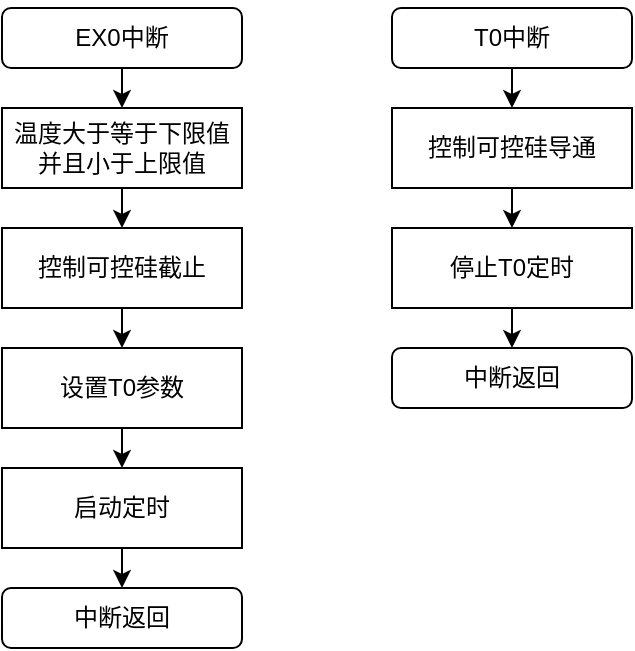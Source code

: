 <mxfile version="21.3.2" type="github">
  <diagram name="第 1 页" id="cfjaUml6cauruCm_5h0O">
    <mxGraphModel dx="1945" dy="1173" grid="1" gridSize="10" guides="1" tooltips="1" connect="1" arrows="1" fold="1" page="1" pageScale="1" pageWidth="827" pageHeight="1169" math="0" shadow="0">
      <root>
        <mxCell id="0" />
        <mxCell id="1" parent="0" />
        <mxCell id="Hr33U6m4GYf0qbLdLucW-10" style="edgeStyle=orthogonalEdgeStyle;rounded=0;orthogonalLoop=1;jettySize=auto;html=1;exitX=0.5;exitY=1;exitDx=0;exitDy=0;entryX=0.5;entryY=0;entryDx=0;entryDy=0;" edge="1" parent="1" source="Hr33U6m4GYf0qbLdLucW-1" target="Hr33U6m4GYf0qbLdLucW-2">
          <mxGeometry relative="1" as="geometry" />
        </mxCell>
        <mxCell id="Hr33U6m4GYf0qbLdLucW-1" value="&lt;p align=&quot;center&quot; class=&quot;MsoNormal&quot;&gt;EX0中断&lt;span lang=&quot;EN-US&quot;&gt;&lt;/span&gt;&lt;/p&gt;" style="rounded=1;whiteSpace=wrap;html=1;" vertex="1" parent="1">
          <mxGeometry x="255" y="140" width="120" height="30" as="geometry" />
        </mxCell>
        <mxCell id="Hr33U6m4GYf0qbLdLucW-11" style="edgeStyle=orthogonalEdgeStyle;rounded=0;orthogonalLoop=1;jettySize=auto;html=1;exitX=0.5;exitY=1;exitDx=0;exitDy=0;entryX=0.5;entryY=0;entryDx=0;entryDy=0;" edge="1" parent="1" source="Hr33U6m4GYf0qbLdLucW-2" target="Hr33U6m4GYf0qbLdLucW-3">
          <mxGeometry relative="1" as="geometry" />
        </mxCell>
        <mxCell id="Hr33U6m4GYf0qbLdLucW-2" value="&lt;p align=&quot;center&quot; class=&quot;MsoNormal&quot;&gt;温度大于等于下限值并且小于上限值&lt;span style=&quot;mso-bidi-font-size:&lt;br/&gt;10.5pt;font-family:楷体&quot; lang=&quot;EN-US&quot;&gt;&lt;/span&gt;&lt;/p&gt;" style="rounded=0;whiteSpace=wrap;html=1;" vertex="1" parent="1">
          <mxGeometry x="255" y="190" width="120" height="40" as="geometry" />
        </mxCell>
        <mxCell id="Hr33U6m4GYf0qbLdLucW-13" style="edgeStyle=orthogonalEdgeStyle;rounded=0;orthogonalLoop=1;jettySize=auto;html=1;exitX=0.5;exitY=1;exitDx=0;exitDy=0;entryX=0.5;entryY=0;entryDx=0;entryDy=0;" edge="1" parent="1" source="Hr33U6m4GYf0qbLdLucW-3" target="Hr33U6m4GYf0qbLdLucW-4">
          <mxGeometry relative="1" as="geometry" />
        </mxCell>
        <mxCell id="Hr33U6m4GYf0qbLdLucW-3" value="&lt;p align=&quot;center&quot; class=&quot;MsoNormal&quot;&gt;控制可控硅截止&lt;/p&gt;" style="rounded=0;whiteSpace=wrap;html=1;" vertex="1" parent="1">
          <mxGeometry x="255" y="250" width="120" height="40" as="geometry" />
        </mxCell>
        <mxCell id="Hr33U6m4GYf0qbLdLucW-14" style="edgeStyle=orthogonalEdgeStyle;rounded=0;orthogonalLoop=1;jettySize=auto;html=1;exitX=0.5;exitY=1;exitDx=0;exitDy=0;entryX=0.5;entryY=0;entryDx=0;entryDy=0;" edge="1" parent="1" source="Hr33U6m4GYf0qbLdLucW-4" target="Hr33U6m4GYf0qbLdLucW-6">
          <mxGeometry relative="1" as="geometry" />
        </mxCell>
        <mxCell id="Hr33U6m4GYf0qbLdLucW-4" value="&lt;p align=&quot;center&quot; class=&quot;MsoNormal&quot;&gt;设置&lt;span lang=&quot;EN-US&quot;&gt;T0参数&lt;/span&gt;&lt;/p&gt;" style="rounded=0;whiteSpace=wrap;html=1;" vertex="1" parent="1">
          <mxGeometry x="255" y="310" width="120" height="40" as="geometry" />
        </mxCell>
        <mxCell id="Hr33U6m4GYf0qbLdLucW-15" style="edgeStyle=orthogonalEdgeStyle;rounded=0;orthogonalLoop=1;jettySize=auto;html=1;exitX=0.5;exitY=1;exitDx=0;exitDy=0;entryX=0.5;entryY=0;entryDx=0;entryDy=0;" edge="1" parent="1" source="Hr33U6m4GYf0qbLdLucW-6" target="Hr33U6m4GYf0qbLdLucW-9">
          <mxGeometry relative="1" as="geometry" />
        </mxCell>
        <mxCell id="Hr33U6m4GYf0qbLdLucW-6" value="&lt;p align=&quot;center&quot; class=&quot;MsoNormal&quot;&gt;启动定时&lt;/p&gt;" style="rounded=0;whiteSpace=wrap;html=1;" vertex="1" parent="1">
          <mxGeometry x="255" y="370" width="120" height="40" as="geometry" />
        </mxCell>
        <mxCell id="Hr33U6m4GYf0qbLdLucW-9" value="中断返回" style="rounded=1;whiteSpace=wrap;html=1;" vertex="1" parent="1">
          <mxGeometry x="255" y="430" width="120" height="30" as="geometry" />
        </mxCell>
        <mxCell id="Hr33U6m4GYf0qbLdLucW-28" style="edgeStyle=orthogonalEdgeStyle;rounded=0;orthogonalLoop=1;jettySize=auto;html=1;exitX=0.5;exitY=1;exitDx=0;exitDy=0;entryX=0.5;entryY=0;entryDx=0;entryDy=0;" edge="1" parent="1" source="Hr33U6m4GYf0qbLdLucW-17" target="Hr33U6m4GYf0qbLdLucW-21">
          <mxGeometry relative="1" as="geometry" />
        </mxCell>
        <mxCell id="Hr33U6m4GYf0qbLdLucW-17" value="&lt;p align=&quot;center&quot; class=&quot;MsoNormal&quot;&gt;T0中断&lt;span lang=&quot;EN-US&quot;&gt;&lt;/span&gt;&lt;/p&gt;" style="rounded=1;whiteSpace=wrap;html=1;" vertex="1" parent="1">
          <mxGeometry x="450" y="140" width="120" height="30" as="geometry" />
        </mxCell>
        <mxCell id="Hr33U6m4GYf0qbLdLucW-29" style="edgeStyle=orthogonalEdgeStyle;rounded=0;orthogonalLoop=1;jettySize=auto;html=1;exitX=0.5;exitY=1;exitDx=0;exitDy=0;entryX=0.5;entryY=0;entryDx=0;entryDy=0;" edge="1" parent="1" source="Hr33U6m4GYf0qbLdLucW-21" target="Hr33U6m4GYf0qbLdLucW-23">
          <mxGeometry relative="1" as="geometry" />
        </mxCell>
        <mxCell id="Hr33U6m4GYf0qbLdLucW-21" value="&lt;p align=&quot;center&quot; class=&quot;MsoNormal&quot;&gt;控制可控硅导通&lt;/p&gt;" style="rounded=0;whiteSpace=wrap;html=1;" vertex="1" parent="1">
          <mxGeometry x="450" y="190" width="120" height="40" as="geometry" />
        </mxCell>
        <mxCell id="Hr33U6m4GYf0qbLdLucW-32" style="edgeStyle=orthogonalEdgeStyle;rounded=0;orthogonalLoop=1;jettySize=auto;html=1;exitX=0.5;exitY=1;exitDx=0;exitDy=0;entryX=0.5;entryY=0;entryDx=0;entryDy=0;" edge="1" parent="1" source="Hr33U6m4GYf0qbLdLucW-23" target="Hr33U6m4GYf0qbLdLucW-26">
          <mxGeometry relative="1" as="geometry" />
        </mxCell>
        <mxCell id="Hr33U6m4GYf0qbLdLucW-23" value="&lt;p align=&quot;center&quot; class=&quot;MsoNormal&quot;&gt;&lt;span lang=&quot;EN-US&quot;&gt;停止T0定时&lt;/span&gt;&lt;/p&gt;" style="rounded=0;whiteSpace=wrap;html=1;" vertex="1" parent="1">
          <mxGeometry x="450" y="250" width="120" height="40" as="geometry" />
        </mxCell>
        <mxCell id="Hr33U6m4GYf0qbLdLucW-26" value="中断返回" style="rounded=1;whiteSpace=wrap;html=1;" vertex="1" parent="1">
          <mxGeometry x="450" y="310" width="120" height="30" as="geometry" />
        </mxCell>
      </root>
    </mxGraphModel>
  </diagram>
</mxfile>
